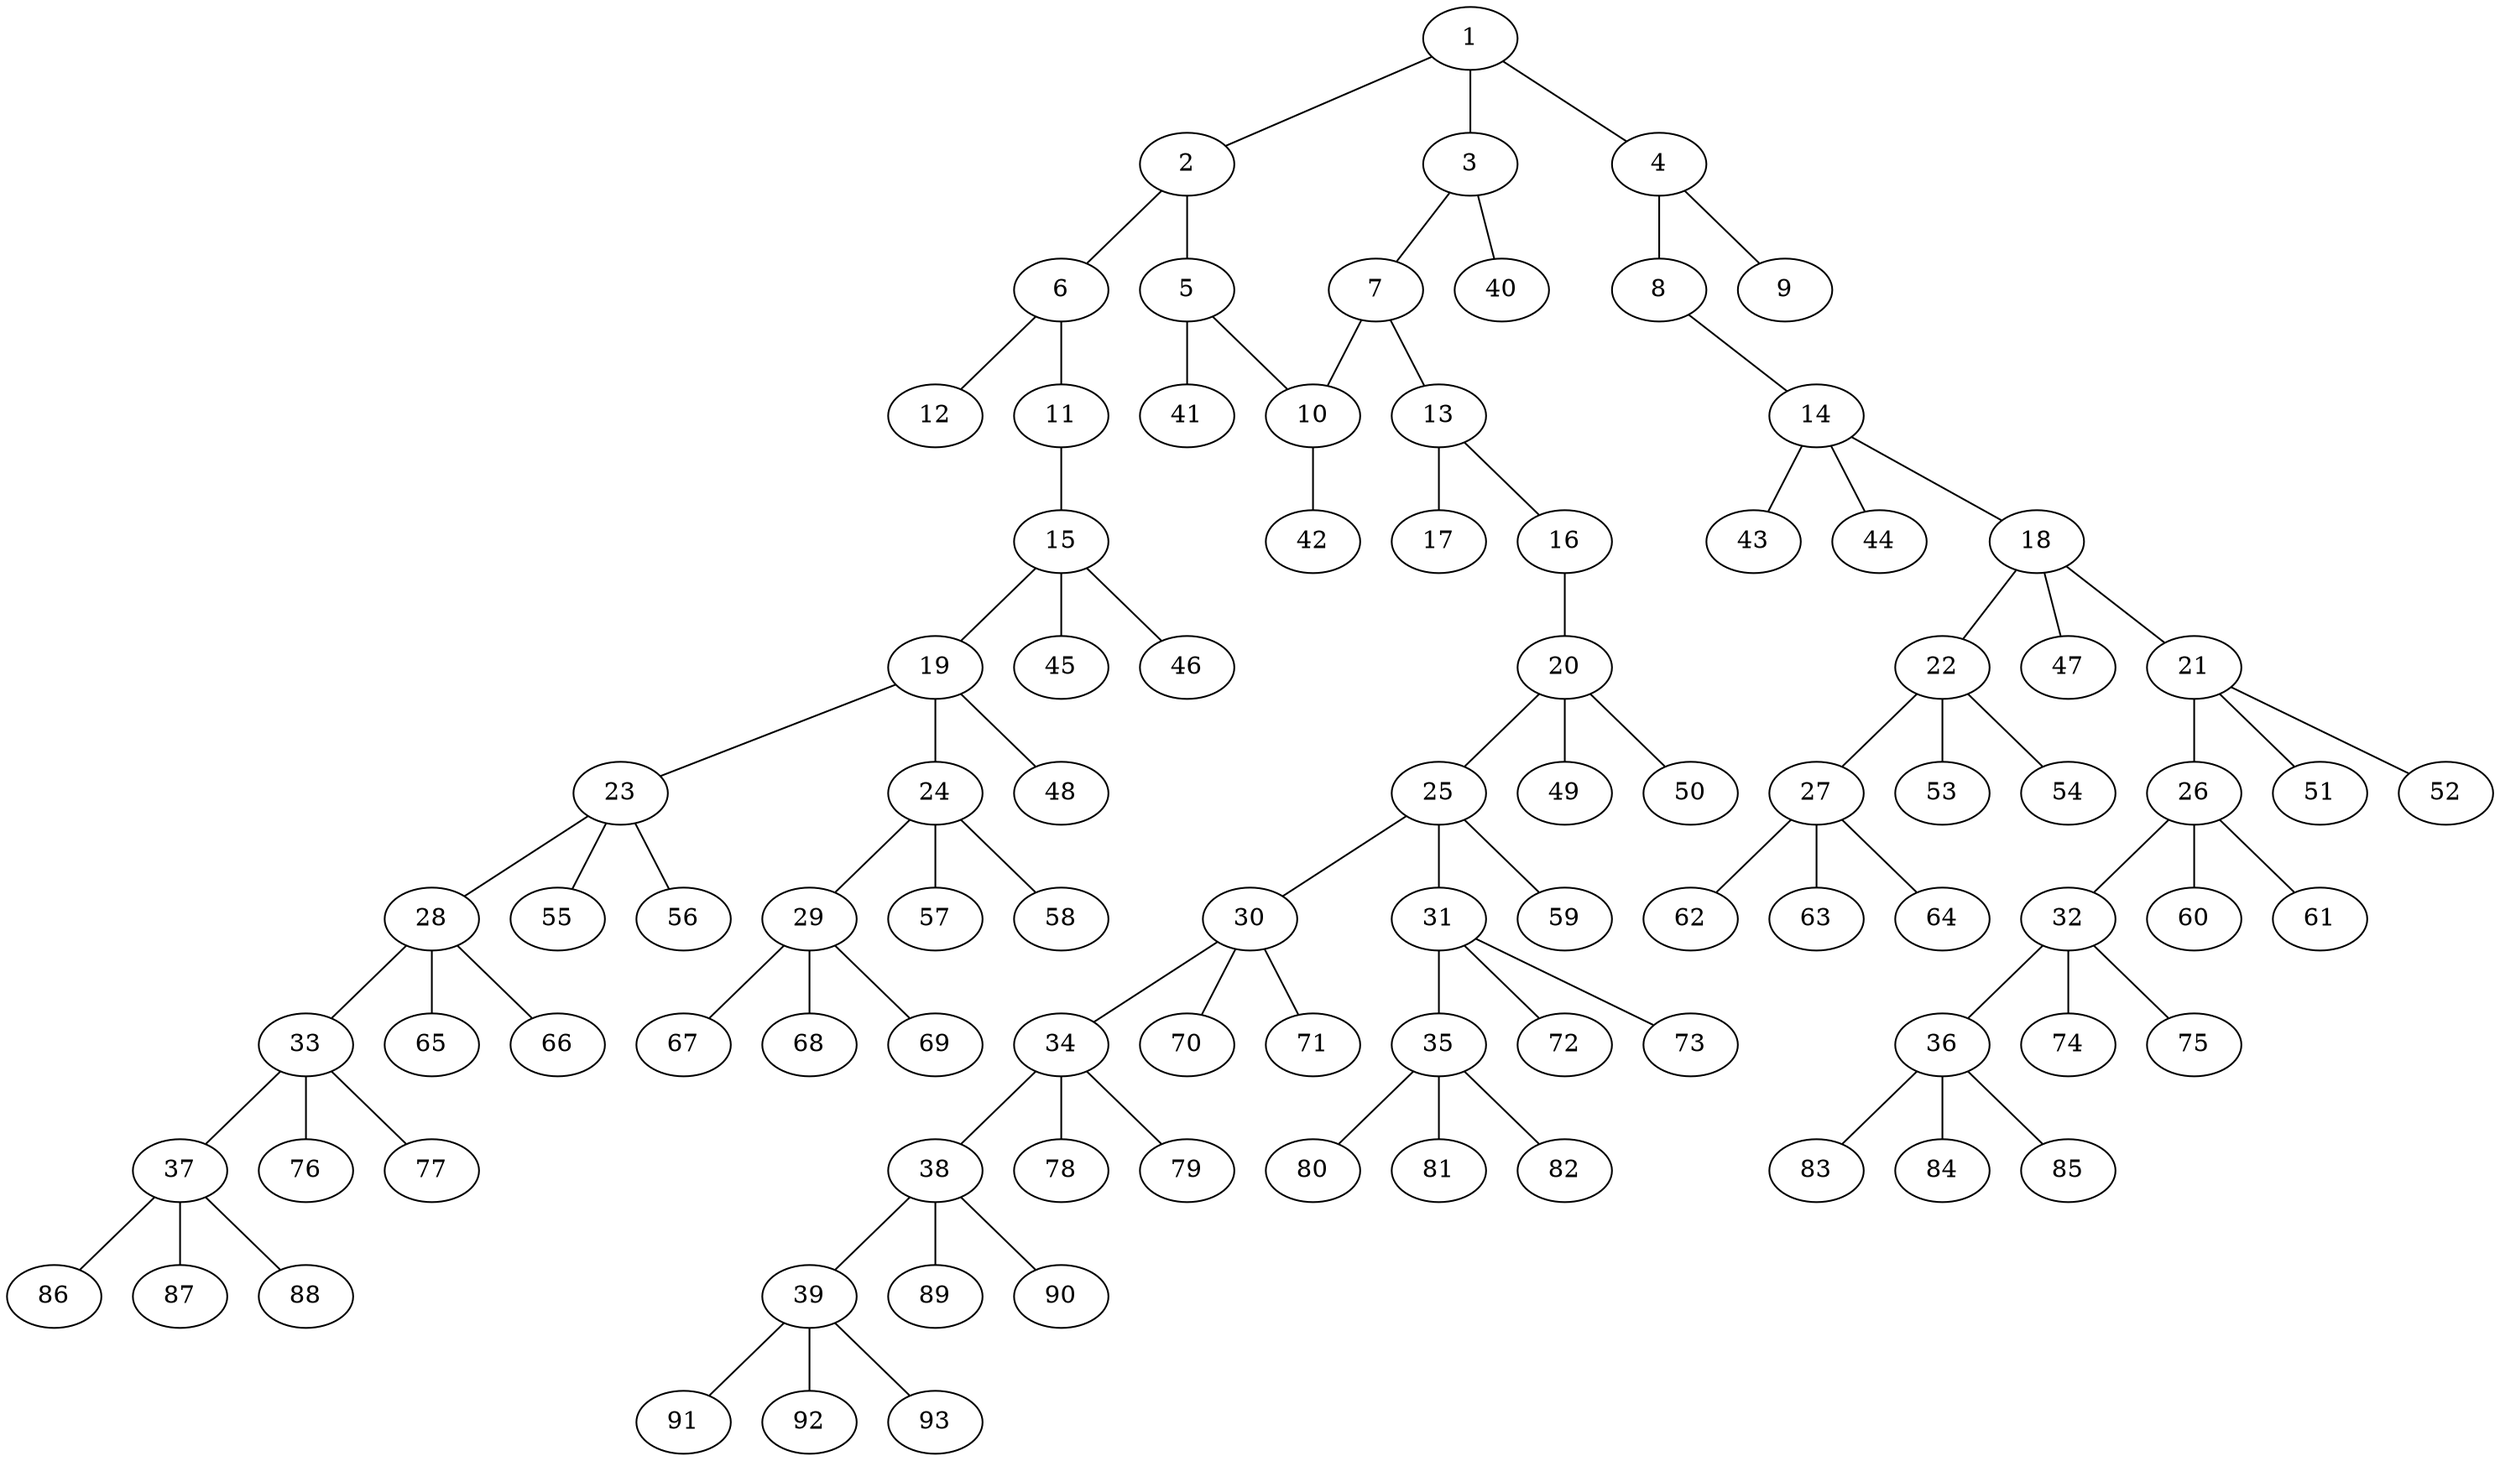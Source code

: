 graph molecule_527 {
	1	 [chem=C];
	2	 [chem=C];
	1 -- 2	 [valence=2];
	3	 [chem=C];
	1 -- 3	 [valence=1];
	4	 [chem=C];
	1 -- 4	 [valence=1];
	5	 [chem=C];
	2 -- 5	 [valence=1];
	6	 [chem=C];
	2 -- 6	 [valence=1];
	7	 [chem=C];
	3 -- 7	 [valence=2];
	40	 [chem=H];
	3 -- 40	 [valence=1];
	8	 [chem=O];
	4 -- 8	 [valence=1];
	9	 [chem=O];
	4 -- 9	 [valence=2];
	10	 [chem=C];
	5 -- 10	 [valence=2];
	41	 [chem=H];
	5 -- 41	 [valence=1];
	11	 [chem=O];
	6 -- 11	 [valence=1];
	12	 [chem=O];
	6 -- 12	 [valence=2];
	7 -- 10	 [valence=1];
	13	 [chem=C];
	7 -- 13	 [valence=1];
	14	 [chem=C];
	8 -- 14	 [valence=1];
	42	 [chem=H];
	10 -- 42	 [valence=1];
	15	 [chem=C];
	11 -- 15	 [valence=1];
	16	 [chem=O];
	13 -- 16	 [valence=1];
	17	 [chem=O];
	13 -- 17	 [valence=2];
	18	 [chem=C];
	14 -- 18	 [valence=1];
	43	 [chem=H];
	14 -- 43	 [valence=1];
	44	 [chem=H];
	14 -- 44	 [valence=1];
	19	 [chem=C];
	15 -- 19	 [valence=1];
	45	 [chem=H];
	15 -- 45	 [valence=1];
	46	 [chem=H];
	15 -- 46	 [valence=1];
	20	 [chem=C];
	16 -- 20	 [valence=1];
	21	 [chem=C];
	18 -- 21	 [valence=1];
	22	 [chem=C];
	18 -- 22	 [valence=1];
	47	 [chem=H];
	18 -- 47	 [valence=1];
	23	 [chem=C];
	19 -- 23	 [valence=1];
	24	 [chem=C];
	19 -- 24	 [valence=1];
	48	 [chem=H];
	19 -- 48	 [valence=1];
	25	 [chem=C];
	20 -- 25	 [valence=1];
	49	 [chem=H];
	20 -- 49	 [valence=1];
	50	 [chem=H];
	20 -- 50	 [valence=1];
	26	 [chem=C];
	21 -- 26	 [valence=1];
	51	 [chem=H];
	21 -- 51	 [valence=1];
	52	 [chem=H];
	21 -- 52	 [valence=1];
	27	 [chem=C];
	22 -- 27	 [valence=1];
	53	 [chem=H];
	22 -- 53	 [valence=1];
	54	 [chem=H];
	22 -- 54	 [valence=1];
	28	 [chem=C];
	23 -- 28	 [valence=1];
	55	 [chem=H];
	23 -- 55	 [valence=1];
	56	 [chem=H];
	23 -- 56	 [valence=1];
	29	 [chem=C];
	24 -- 29	 [valence=1];
	57	 [chem=H];
	24 -- 57	 [valence=1];
	58	 [chem=H];
	24 -- 58	 [valence=1];
	30	 [chem=C];
	25 -- 30	 [valence=1];
	31	 [chem=C];
	25 -- 31	 [valence=1];
	59	 [chem=H];
	25 -- 59	 [valence=1];
	32	 [chem=C];
	26 -- 32	 [valence=1];
	60	 [chem=H];
	26 -- 60	 [valence=1];
	61	 [chem=H];
	26 -- 61	 [valence=1];
	62	 [chem=H];
	27 -- 62	 [valence=1];
	63	 [chem=H];
	27 -- 63	 [valence=1];
	64	 [chem=H];
	27 -- 64	 [valence=1];
	33	 [chem=C];
	28 -- 33	 [valence=1];
	65	 [chem=H];
	28 -- 65	 [valence=1];
	66	 [chem=H];
	28 -- 66	 [valence=1];
	67	 [chem=H];
	29 -- 67	 [valence=1];
	68	 [chem=H];
	29 -- 68	 [valence=1];
	69	 [chem=H];
	29 -- 69	 [valence=1];
	34	 [chem=C];
	30 -- 34	 [valence=1];
	70	 [chem=H];
	30 -- 70	 [valence=1];
	71	 [chem=H];
	30 -- 71	 [valence=1];
	35	 [chem=C];
	31 -- 35	 [valence=1];
	72	 [chem=H];
	31 -- 72	 [valence=1];
	73	 [chem=H];
	31 -- 73	 [valence=1];
	36	 [chem=C];
	32 -- 36	 [valence=1];
	74	 [chem=H];
	32 -- 74	 [valence=1];
	75	 [chem=H];
	32 -- 75	 [valence=1];
	37	 [chem=C];
	33 -- 37	 [valence=1];
	76	 [chem=H];
	33 -- 76	 [valence=1];
	77	 [chem=H];
	33 -- 77	 [valence=1];
	38	 [chem=C];
	34 -- 38	 [valence=1];
	78	 [chem=H];
	34 -- 78	 [valence=1];
	79	 [chem=H];
	34 -- 79	 [valence=1];
	80	 [chem=H];
	35 -- 80	 [valence=1];
	81	 [chem=H];
	35 -- 81	 [valence=1];
	82	 [chem=H];
	35 -- 82	 [valence=1];
	83	 [chem=H];
	36 -- 83	 [valence=1];
	84	 [chem=H];
	36 -- 84	 [valence=1];
	85	 [chem=H];
	36 -- 85	 [valence=1];
	86	 [chem=H];
	37 -- 86	 [valence=1];
	87	 [chem=H];
	37 -- 87	 [valence=1];
	88	 [chem=H];
	37 -- 88	 [valence=1];
	39	 [chem=C];
	38 -- 39	 [valence=1];
	89	 [chem=H];
	38 -- 89	 [valence=1];
	90	 [chem=H];
	38 -- 90	 [valence=1];
	91	 [chem=H];
	39 -- 91	 [valence=1];
	92	 [chem=H];
	39 -- 92	 [valence=1];
	93	 [chem=H];
	39 -- 93	 [valence=1];
}
